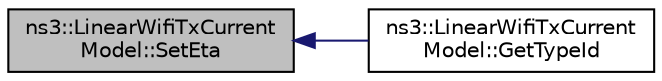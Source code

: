 digraph "ns3::LinearWifiTxCurrentModel::SetEta"
{
  edge [fontname="Helvetica",fontsize="10",labelfontname="Helvetica",labelfontsize="10"];
  node [fontname="Helvetica",fontsize="10",shape=record];
  rankdir="LR";
  Node1 [label="ns3::LinearWifiTxCurrent\lModel::SetEta",height=0.2,width=0.4,color="black", fillcolor="grey75", style="filled", fontcolor="black"];
  Node1 -> Node2 [dir="back",color="midnightblue",fontsize="10",style="solid"];
  Node2 [label="ns3::LinearWifiTxCurrent\lModel::GetTypeId",height=0.2,width=0.4,color="black", fillcolor="white", style="filled",URL="$df/d7c/classns3_1_1LinearWifiTxCurrentModel.html#ae72c4be07ce37aae16821c2140f376bd",tooltip="Get the type ID. "];
}
